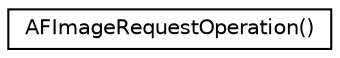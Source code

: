 digraph "Graphical Class Hierarchy"
{
  edge [fontname="Helvetica",fontsize="10",labelfontname="Helvetica",labelfontsize="10"];
  node [fontname="Helvetica",fontsize="10",shape=record];
  rankdir="LR";
  Node1 [label="AFImageRequestOperation()",height=0.2,width=0.4,color="black", fillcolor="white", style="filled",URL="$category_a_f_image_request_operation_07_08.html"];
}
